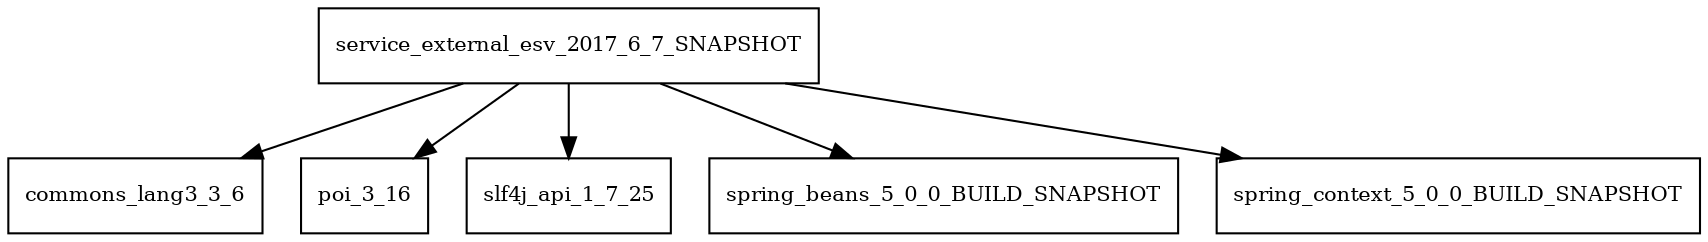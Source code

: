 digraph service_external_esv_2017_6_7_SNAPSHOT_dependencies {
  node [shape = box, fontsize=10.0];
  service_external_esv_2017_6_7_SNAPSHOT -> commons_lang3_3_6;
  service_external_esv_2017_6_7_SNAPSHOT -> poi_3_16;
  service_external_esv_2017_6_7_SNAPSHOT -> slf4j_api_1_7_25;
  service_external_esv_2017_6_7_SNAPSHOT -> spring_beans_5_0_0_BUILD_SNAPSHOT;
  service_external_esv_2017_6_7_SNAPSHOT -> spring_context_5_0_0_BUILD_SNAPSHOT;
}
